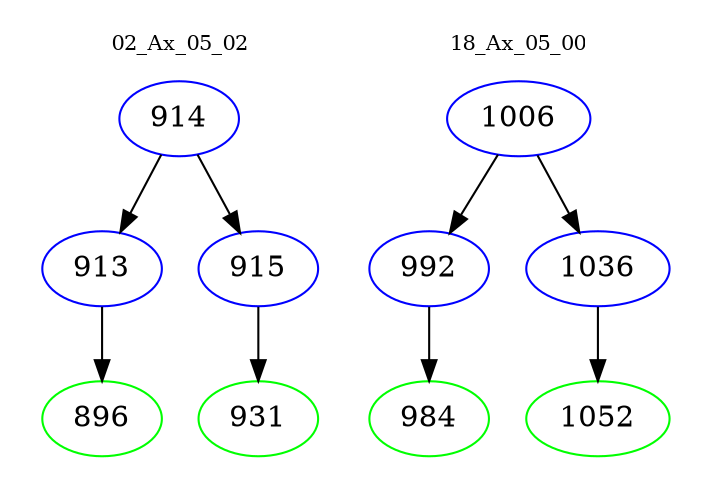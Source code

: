 digraph{
subgraph cluster_0 {
color = white
label = "02_Ax_05_02";
fontsize=10;
T0_914 [label="914", color="blue"]
T0_914 -> T0_913 [color="black"]
T0_913 [label="913", color="blue"]
T0_913 -> T0_896 [color="black"]
T0_896 [label="896", color="green"]
T0_914 -> T0_915 [color="black"]
T0_915 [label="915", color="blue"]
T0_915 -> T0_931 [color="black"]
T0_931 [label="931", color="green"]
}
subgraph cluster_1 {
color = white
label = "18_Ax_05_00";
fontsize=10;
T1_1006 [label="1006", color="blue"]
T1_1006 -> T1_992 [color="black"]
T1_992 [label="992", color="blue"]
T1_992 -> T1_984 [color="black"]
T1_984 [label="984", color="green"]
T1_1006 -> T1_1036 [color="black"]
T1_1036 [label="1036", color="blue"]
T1_1036 -> T1_1052 [color="black"]
T1_1052 [label="1052", color="green"]
}
}
